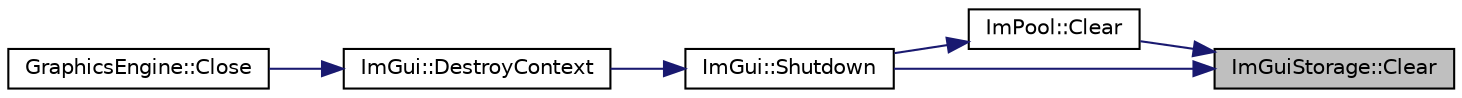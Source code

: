 digraph "ImGuiStorage::Clear"
{
 // LATEX_PDF_SIZE
  edge [fontname="Helvetica",fontsize="10",labelfontname="Helvetica",labelfontsize="10"];
  node [fontname="Helvetica",fontsize="10",shape=record];
  rankdir="RL";
  Node1 [label="ImGuiStorage::Clear",height=0.2,width=0.4,color="black", fillcolor="grey75", style="filled", fontcolor="black",tooltip=" "];
  Node1 -> Node2 [dir="back",color="midnightblue",fontsize="10",style="solid"];
  Node2 [label="ImPool::Clear",height=0.2,width=0.4,color="black", fillcolor="white", style="filled",URL="$struct_im_pool.html#a613b0fa43ad7457ebde2988d4ea5f0be",tooltip=" "];
  Node2 -> Node3 [dir="back",color="midnightblue",fontsize="10",style="solid"];
  Node3 [label="ImGui::Shutdown",height=0.2,width=0.4,color="black", fillcolor="white", style="filled",URL="$namespace_im_gui.html#ae8e2043e5d630169423e2d14a913afa1",tooltip=" "];
  Node3 -> Node4 [dir="back",color="midnightblue",fontsize="10",style="solid"];
  Node4 [label="ImGui::DestroyContext",height=0.2,width=0.4,color="black", fillcolor="white", style="filled",URL="$namespace_im_gui.html#ab9132deece575023170cd8e681d0581d",tooltip=" "];
  Node4 -> Node5 [dir="back",color="midnightblue",fontsize="10",style="solid"];
  Node5 [label="GraphicsEngine::Close",height=0.2,width=0.4,color="black", fillcolor="white", style="filled",URL="$class_graphics_engine.html#a526dd537e18e783cc6e90b51920d26f8",tooltip=" "];
  Node1 -> Node3 [dir="back",color="midnightblue",fontsize="10",style="solid"];
}
